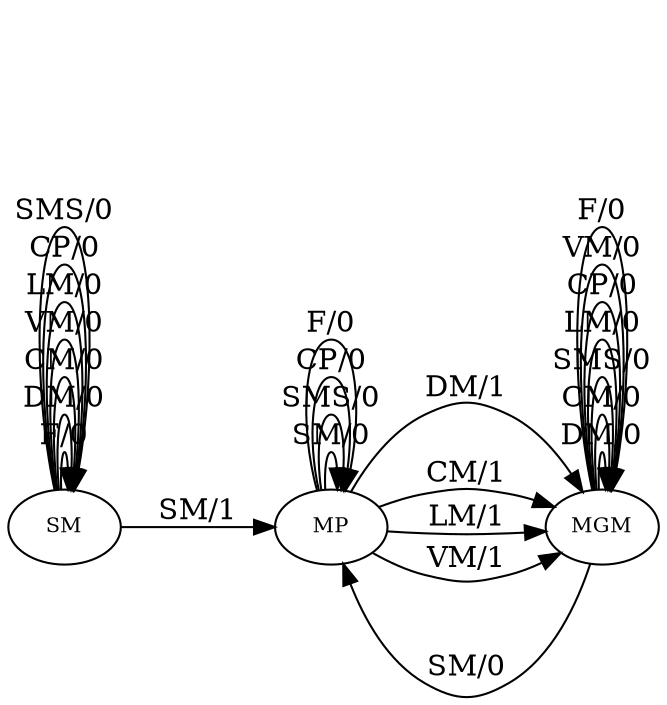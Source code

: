 digraph MefGraph{
	node [fontsize="10"]

                  	rankdir=LR
	0 [label="SM"]
	1 [label="MP"]
	2 [label="MGM"]

	1 -> 1 [label="SM/0"]
	2 -> 2 [label="DM/0"]
	0 -> 0 [label="F/0"]
	2 -> 2 [label="CM/0"]
	0 -> 0 [label="DM/0"]
	2 -> 2 [label="SMS/0"]
	2 -> 2 [label="LM/0"]
	0 -> 0 [label="CM/0"]
	2 -> 2 [label="CP/0"]
	2 -> 2 [label="VM/0"]
	1 -> 2 [label="DM/1"]
	2 -> 2 [label="F/0"]
	1 -> 2 [label="CM/1"]
	0 -> 0 [label="VM/0"]
	0 -> 0 [label="LM/0"]
	1 -> 2 [label="LM/1"]
	0 -> 0 [label="CP/0"]
	2 -> 1 [label="SM/0"]
	1 -> 2 [label="VM/1"]
	1 -> 1 [label="SMS/0"]
	1 -> 1 [label="CP/0"]
	0 -> 0 [label="SMS/0"]
	0 -> 1 [label="SM/1"]
	1 -> 1 [label="F/0"]
}
